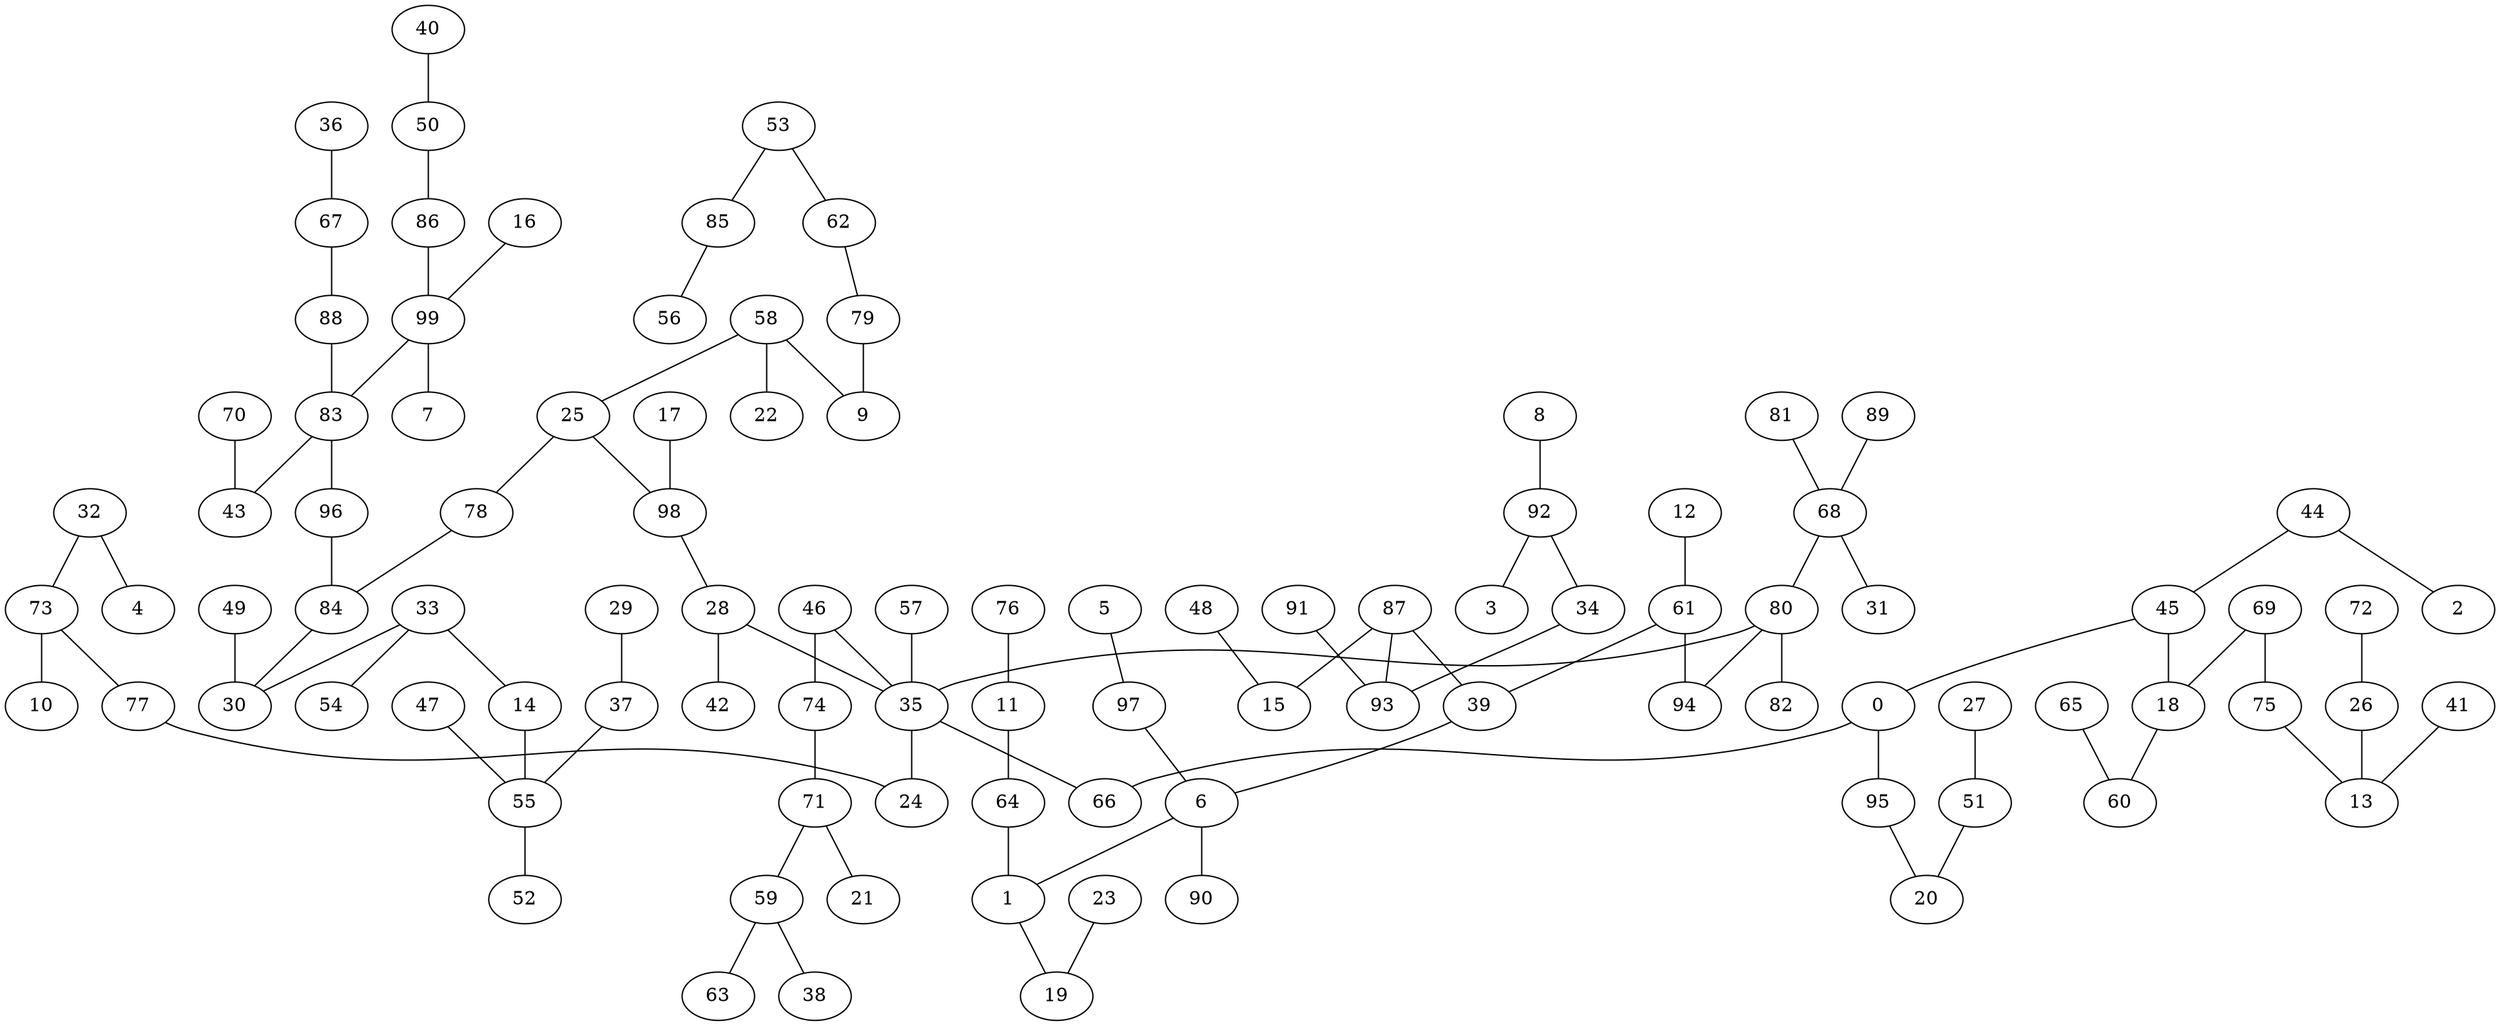 graph grafoGilbert_100_41_KruskalI_MST  {
0;
1;
2;
3;
4;
5;
6;
7;
8;
9;
10;
11;
12;
13;
14;
15;
16;
17;
18;
19;
20;
21;
22;
23;
24;
25;
26;
27;
28;
29;
30;
31;
32;
33;
34;
35;
36;
37;
38;
39;
40;
41;
42;
43;
44;
45;
46;
47;
48;
49;
50;
51;
52;
53;
54;
55;
56;
57;
58;
59;
60;
61;
62;
63;
64;
65;
66;
67;
68;
69;
70;
71;
72;
73;
74;
75;
76;
77;
78;
79;
80;
81;
82;
83;
84;
85;
86;
87;
88;
89;
90;
91;
92;
93;
94;
95;
96;
97;
98;
99;
92 -- 3;
27 -- 51;
65 -- 60;
99 -- 7;
1 -- 19;
6 -- 90;
32 -- 4;
51 -- 20;
55 -- 52;
91 -- 93;
8 -- 92;
16 -- 99;
17 -- 98;
23 -- 19;
29 -- 37;
32 -- 73;
36 -- 67;
37 -- 55;
40 -- 50;
47 -- 55;
48 -- 15;
49 -- 30;
53 -- 85;
58 -- 22;
58 -- 25;
62 -- 79;
68 -- 31;
71 -- 21;
72 -- 26;
73 -- 10;
75 -- 13;
80 -- 82;
83 -- 96;
85 -- 56;
87 -- 15;
88 -- 83;
89 -- 68;
95 -- 20;
0 -- 66;
0 -- 95;
5 -- 97;
6 -- 1;
11 -- 64;
12 -- 61;
14 -- 55;
18 -- 60;
25 -- 78;
25 -- 98;
26 -- 13;
28 -- 35;
28 -- 42;
33 -- 14;
33 -- 30;
33 -- 54;
34 -- 93;
35 -- 24;
35 -- 66;
39 -- 6;
41 -- 13;
44 -- 2;
44 -- 45;
45 -- 0;
45 -- 18;
46 -- 35;
46 -- 74;
50 -- 86;
53 -- 62;
57 -- 35;
58 -- 9;
59 -- 38;
59 -- 63;
61 -- 39;
61 -- 94;
64 -- 1;
67 -- 88;
68 -- 80;
69 -- 18;
69 -- 75;
70 -- 43;
71 -- 59;
73 -- 77;
74 -- 71;
76 -- 11;
77 -- 24;
78 -- 84;
79 -- 9;
80 -- 35;
80 -- 94;
81 -- 68;
83 -- 43;
84 -- 30;
86 -- 99;
87 -- 39;
87 -- 93;
92 -- 34;
96 -- 84;
97 -- 6;
98 -- 28;
99 -- 83;
}